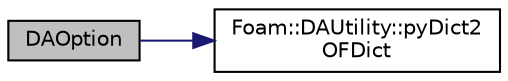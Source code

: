 digraph "DAOption"
{
  bgcolor="transparent";
  edge [fontname="Helvetica",fontsize="10",labelfontname="Helvetica",labelfontsize="10"];
  node [fontname="Helvetica",fontsize="10",shape=record];
  rankdir="LR";
  Node0 [label="DAOption",height=0.2,width=0.4,color="black", fillcolor="grey75", style="filled", fontcolor="black"];
  Node0 -> Node1 [color="midnightblue",fontsize="10",style="solid",fontname="Helvetica"];
  Node1 [label="Foam::DAUtility::pyDict2\lOFDict",height=0.2,width=0.4,color="black",URL="$classFoam_1_1DAUtility.html#af306374cb235e020b27d24bd1e9ada1b",tooltip="convert a python dictionary object to OpenFoam dictionary "];
}
